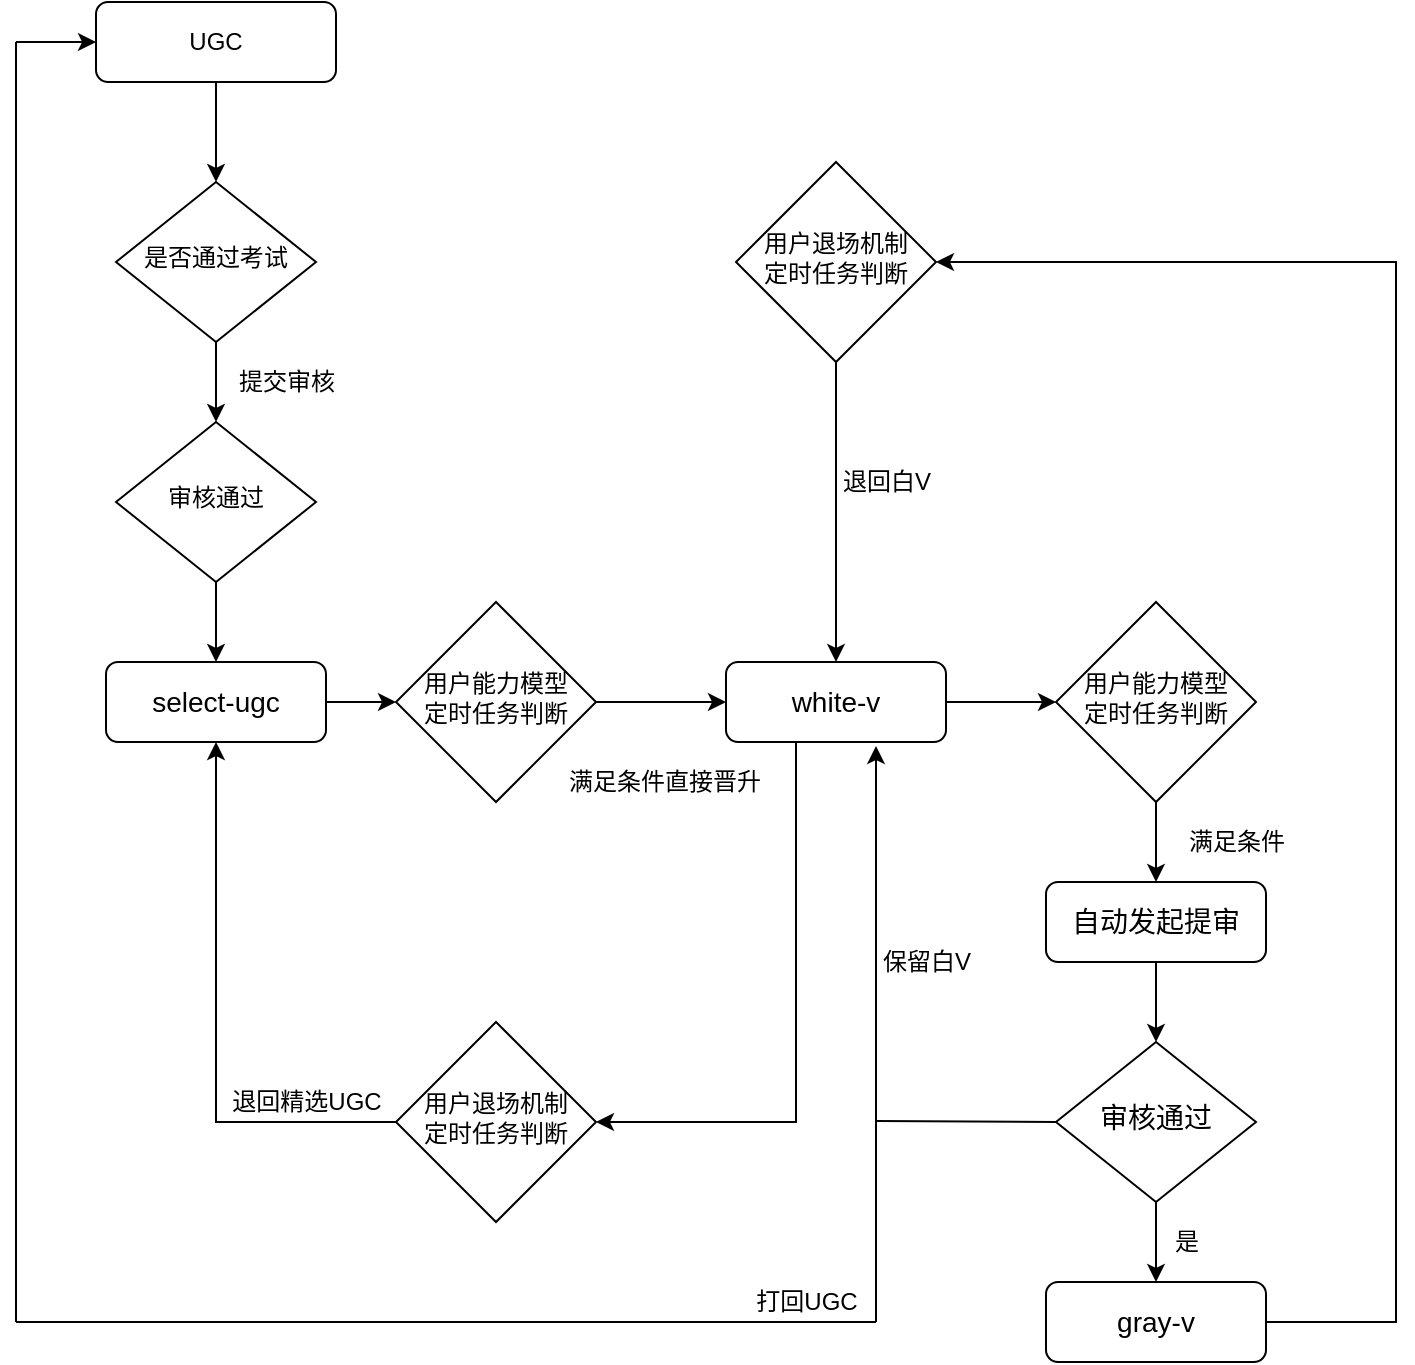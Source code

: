 <mxfile version="14.9.3" type="github">
  <diagram id="C5RBs43oDa-KdzZeNtuy" name="Page-1">
    <mxGraphModel dx="2028" dy="1069" grid="1" gridSize="10" guides="1" tooltips="1" connect="1" arrows="1" fold="1" page="1" pageScale="1" pageWidth="827" pageHeight="1169" math="0" shadow="0">
      <root>
        <mxCell id="WIyWlLk6GJQsqaUBKTNV-0" />
        <mxCell id="WIyWlLk6GJQsqaUBKTNV-1" parent="WIyWlLk6GJQsqaUBKTNV-0" />
        <mxCell id="Xq3hN3Po2SbpYADvEZYe-90" style="edgeStyle=none;rounded=0;orthogonalLoop=1;jettySize=auto;html=1;entryX=0.5;entryY=0;entryDx=0;entryDy=0;" edge="1" parent="WIyWlLk6GJQsqaUBKTNV-1" source="WIyWlLk6GJQsqaUBKTNV-3" target="WIyWlLk6GJQsqaUBKTNV-6">
          <mxGeometry relative="1" as="geometry" />
        </mxCell>
        <mxCell id="WIyWlLk6GJQsqaUBKTNV-3" value="UGC" style="rounded=1;whiteSpace=wrap;html=1;fontSize=12;glass=0;strokeWidth=1;shadow=0;" parent="WIyWlLk6GJQsqaUBKTNV-1" vertex="1">
          <mxGeometry x="110" y="220" width="120" height="40" as="geometry" />
        </mxCell>
        <mxCell id="Xq3hN3Po2SbpYADvEZYe-91" value="" style="edgeStyle=none;rounded=0;orthogonalLoop=1;jettySize=auto;html=1;" edge="1" parent="WIyWlLk6GJQsqaUBKTNV-1" source="WIyWlLk6GJQsqaUBKTNV-6" target="WIyWlLk6GJQsqaUBKTNV-10">
          <mxGeometry relative="1" as="geometry" />
        </mxCell>
        <mxCell id="WIyWlLk6GJQsqaUBKTNV-6" value="是否通过考试" style="rhombus;whiteSpace=wrap;html=1;shadow=0;fontFamily=Helvetica;fontSize=12;align=center;strokeWidth=1;spacing=6;spacingTop=-4;" parent="WIyWlLk6GJQsqaUBKTNV-1" vertex="1">
          <mxGeometry x="120" y="310" width="100" height="80" as="geometry" />
        </mxCell>
        <mxCell id="Xq3hN3Po2SbpYADvEZYe-18" style="edgeStyle=orthogonalEdgeStyle;rounded=0;orthogonalLoop=1;jettySize=auto;html=1;exitX=0.5;exitY=1;exitDx=0;exitDy=0;entryX=0.5;entryY=0;entryDx=0;entryDy=0;" edge="1" parent="WIyWlLk6GJQsqaUBKTNV-1" source="WIyWlLk6GJQsqaUBKTNV-10" target="Xq3hN3Po2SbpYADvEZYe-17">
          <mxGeometry relative="1" as="geometry" />
        </mxCell>
        <mxCell id="WIyWlLk6GJQsqaUBKTNV-10" value="审核通过" style="rhombus;whiteSpace=wrap;html=1;shadow=0;fontFamily=Helvetica;fontSize=12;align=center;strokeWidth=1;spacing=6;spacingTop=-4;" parent="WIyWlLk6GJQsqaUBKTNV-1" vertex="1">
          <mxGeometry x="120" y="430" width="100" height="80" as="geometry" />
        </mxCell>
        <mxCell id="Xq3hN3Po2SbpYADvEZYe-4" style="edgeStyle=orthogonalEdgeStyle;rounded=0;orthogonalLoop=1;jettySize=auto;html=1;exitX=0.5;exitY=0;exitDx=0;exitDy=0;" edge="1" parent="WIyWlLk6GJQsqaUBKTNV-1">
          <mxGeometry relative="1" as="geometry">
            <mxPoint x="170" y="560" as="targetPoint" />
            <mxPoint x="170" y="550" as="sourcePoint" />
          </mxGeometry>
        </mxCell>
        <mxCell id="Xq3hN3Po2SbpYADvEZYe-23" style="edgeStyle=orthogonalEdgeStyle;rounded=0;orthogonalLoop=1;jettySize=auto;html=1;exitX=1;exitY=0.5;exitDx=0;exitDy=0;entryX=0;entryY=0.5;entryDx=0;entryDy=0;" edge="1" parent="WIyWlLk6GJQsqaUBKTNV-1" source="Xq3hN3Po2SbpYADvEZYe-3" target="Xq3hN3Po2SbpYADvEZYe-7">
          <mxGeometry relative="1" as="geometry" />
        </mxCell>
        <mxCell id="Xq3hN3Po2SbpYADvEZYe-3" value="用户能力模型&lt;br&gt;定时任务判断" style="rhombus;whiteSpace=wrap;html=1;shadow=0;fontFamily=Helvetica;fontSize=12;align=center;strokeWidth=1;spacing=6;spacingTop=-4;" vertex="1" parent="WIyWlLk6GJQsqaUBKTNV-1">
          <mxGeometry x="260" y="520" width="100" height="100" as="geometry" />
        </mxCell>
        <mxCell id="Xq3hN3Po2SbpYADvEZYe-6" value="保留白V" style="text;html=1;resizable=0;autosize=1;align=center;verticalAlign=middle;points=[];fillColor=none;strokeColor=none;rounded=0;" vertex="1" parent="WIyWlLk6GJQsqaUBKTNV-1">
          <mxGeometry x="495" y="690" width="60" height="20" as="geometry" />
        </mxCell>
        <mxCell id="Xq3hN3Po2SbpYADvEZYe-26" value="" style="edgeStyle=orthogonalEdgeStyle;rounded=0;orthogonalLoop=1;jettySize=auto;html=1;" edge="1" parent="WIyWlLk6GJQsqaUBKTNV-1" source="Xq3hN3Po2SbpYADvEZYe-7" target="Xq3hN3Po2SbpYADvEZYe-25">
          <mxGeometry relative="1" as="geometry" />
        </mxCell>
        <mxCell id="Xq3hN3Po2SbpYADvEZYe-42" style="edgeStyle=orthogonalEdgeStyle;rounded=0;orthogonalLoop=1;jettySize=auto;html=1;exitX=0.25;exitY=1;exitDx=0;exitDy=0;entryX=1;entryY=0.5;entryDx=0;entryDy=0;" edge="1" parent="WIyWlLk6GJQsqaUBKTNV-1" source="Xq3hN3Po2SbpYADvEZYe-7" target="Xq3hN3Po2SbpYADvEZYe-37">
          <mxGeometry relative="1" as="geometry">
            <mxPoint x="453" y="780" as="targetPoint" />
            <Array as="points">
              <mxPoint x="460" y="590" />
              <mxPoint x="460" y="780" />
            </Array>
          </mxGeometry>
        </mxCell>
        <mxCell id="Xq3hN3Po2SbpYADvEZYe-7" value="&lt;font style=&quot;font-size: 14px&quot;&gt;white-v&lt;/font&gt;" style="rounded=1;whiteSpace=wrap;html=1;fontSize=12;glass=0;strokeWidth=1;shadow=0;" vertex="1" parent="WIyWlLk6GJQsqaUBKTNV-1">
          <mxGeometry x="425" y="550" width="110" height="40" as="geometry" />
        </mxCell>
        <mxCell id="Xq3hN3Po2SbpYADvEZYe-11" value="满足条件直接晋升" style="text;html=1;resizable=0;autosize=1;align=center;verticalAlign=middle;points=[];fillColor=none;strokeColor=none;rounded=0;" vertex="1" parent="WIyWlLk6GJQsqaUBKTNV-1">
          <mxGeometry x="339" y="600" width="110" height="20" as="geometry" />
        </mxCell>
        <mxCell id="Xq3hN3Po2SbpYADvEZYe-24" style="edgeStyle=orthogonalEdgeStyle;rounded=0;orthogonalLoop=1;jettySize=auto;html=1;exitX=1;exitY=0.5;exitDx=0;exitDy=0;entryX=0;entryY=0.5;entryDx=0;entryDy=0;" edge="1" parent="WIyWlLk6GJQsqaUBKTNV-1" source="Xq3hN3Po2SbpYADvEZYe-17" target="Xq3hN3Po2SbpYADvEZYe-3">
          <mxGeometry relative="1" as="geometry" />
        </mxCell>
        <mxCell id="Xq3hN3Po2SbpYADvEZYe-17" value="&lt;font style=&quot;font-size: 14px&quot;&gt;select-ugc&lt;/font&gt;" style="rounded=1;whiteSpace=wrap;html=1;fontSize=12;glass=0;strokeWidth=1;shadow=0;" vertex="1" parent="WIyWlLk6GJQsqaUBKTNV-1">
          <mxGeometry x="115" y="550" width="110" height="40" as="geometry" />
        </mxCell>
        <mxCell id="Xq3hN3Po2SbpYADvEZYe-28" value="" style="edgeStyle=orthogonalEdgeStyle;rounded=0;orthogonalLoop=1;jettySize=auto;html=1;" edge="1" parent="WIyWlLk6GJQsqaUBKTNV-1" source="Xq3hN3Po2SbpYADvEZYe-25" target="Xq3hN3Po2SbpYADvEZYe-27">
          <mxGeometry relative="1" as="geometry" />
        </mxCell>
        <mxCell id="Xq3hN3Po2SbpYADvEZYe-25" value="用户能力模型&lt;br&gt;定时任务判断" style="rhombus;whiteSpace=wrap;html=1;shadow=0;fontFamily=Helvetica;fontSize=12;align=center;strokeWidth=1;spacing=6;spacingTop=-4;" vertex="1" parent="WIyWlLk6GJQsqaUBKTNV-1">
          <mxGeometry x="590" y="520" width="100" height="100" as="geometry" />
        </mxCell>
        <mxCell id="Xq3hN3Po2SbpYADvEZYe-31" value="" style="edgeStyle=orthogonalEdgeStyle;rounded=0;orthogonalLoop=1;jettySize=auto;html=1;" edge="1" parent="WIyWlLk6GJQsqaUBKTNV-1" source="Xq3hN3Po2SbpYADvEZYe-27" target="Xq3hN3Po2SbpYADvEZYe-30">
          <mxGeometry relative="1" as="geometry" />
        </mxCell>
        <mxCell id="Xq3hN3Po2SbpYADvEZYe-27" value="&lt;span style=&quot;font-size: 14px&quot;&gt;自动发起提审&lt;/span&gt;" style="rounded=1;whiteSpace=wrap;html=1;fontSize=12;glass=0;strokeWidth=1;shadow=0;" vertex="1" parent="WIyWlLk6GJQsqaUBKTNV-1">
          <mxGeometry x="585" y="660" width="110" height="40" as="geometry" />
        </mxCell>
        <mxCell id="Xq3hN3Po2SbpYADvEZYe-29" value="是" style="text;html=1;resizable=0;autosize=1;align=center;verticalAlign=middle;points=[];fillColor=none;strokeColor=none;rounded=0;" vertex="1" parent="WIyWlLk6GJQsqaUBKTNV-1">
          <mxGeometry x="640" y="830" width="30" height="20" as="geometry" />
        </mxCell>
        <mxCell id="Xq3hN3Po2SbpYADvEZYe-87" style="edgeStyle=none;rounded=0;orthogonalLoop=1;jettySize=auto;html=1;exitX=0.5;exitY=1;exitDx=0;exitDy=0;entryX=0.5;entryY=0;entryDx=0;entryDy=0;" edge="1" parent="WIyWlLk6GJQsqaUBKTNV-1" source="Xq3hN3Po2SbpYADvEZYe-30" target="Xq3hN3Po2SbpYADvEZYe-32">
          <mxGeometry relative="1" as="geometry" />
        </mxCell>
        <mxCell id="Xq3hN3Po2SbpYADvEZYe-30" value="&lt;font style=&quot;font-size: 14px&quot;&gt;审核通过&lt;/font&gt;" style="rhombus;whiteSpace=wrap;html=1;shadow=0;fontFamily=Helvetica;fontSize=12;align=center;strokeWidth=1;spacing=6;spacingTop=-4;" vertex="1" parent="WIyWlLk6GJQsqaUBKTNV-1">
          <mxGeometry x="590" y="740" width="100" height="80" as="geometry" />
        </mxCell>
        <mxCell id="Xq3hN3Po2SbpYADvEZYe-52" style="edgeStyle=elbowEdgeStyle;rounded=0;orthogonalLoop=1;jettySize=auto;html=1;entryX=1;entryY=0.5;entryDx=0;entryDy=0;entryPerimeter=0;" edge="1" parent="WIyWlLk6GJQsqaUBKTNV-1" source="Xq3hN3Po2SbpYADvEZYe-32" target="Xq3hN3Po2SbpYADvEZYe-36">
          <mxGeometry relative="1" as="geometry">
            <mxPoint x="750" y="880" as="targetPoint" />
            <Array as="points">
              <mxPoint x="760" y="470" />
              <mxPoint x="780" y="420" />
              <mxPoint x="760" y="680" />
              <mxPoint x="750" y="760" />
              <mxPoint x="740" y="830" />
            </Array>
          </mxGeometry>
        </mxCell>
        <mxCell id="Xq3hN3Po2SbpYADvEZYe-32" value="&lt;font style=&quot;font-size: 14px&quot;&gt;gray-v&lt;/font&gt;" style="rounded=1;whiteSpace=wrap;html=1;fontSize=12;glass=0;strokeWidth=1;shadow=0;" vertex="1" parent="WIyWlLk6GJQsqaUBKTNV-1">
          <mxGeometry x="585" y="860" width="110" height="40" as="geometry" />
        </mxCell>
        <mxCell id="Xq3hN3Po2SbpYADvEZYe-53" style="edgeStyle=elbowEdgeStyle;rounded=0;orthogonalLoop=1;jettySize=auto;html=1;exitX=0.5;exitY=1;exitDx=0;exitDy=0;entryX=0.5;entryY=0;entryDx=0;entryDy=0;" edge="1" parent="WIyWlLk6GJQsqaUBKTNV-1" source="Xq3hN3Po2SbpYADvEZYe-36" target="Xq3hN3Po2SbpYADvEZYe-7">
          <mxGeometry relative="1" as="geometry" />
        </mxCell>
        <mxCell id="Xq3hN3Po2SbpYADvEZYe-36" value="用户退场机制&lt;br&gt;定时任务判断" style="rhombus;whiteSpace=wrap;html=1;shadow=0;fontFamily=Helvetica;fontSize=12;align=center;strokeWidth=1;spacing=6;spacingTop=-4;" vertex="1" parent="WIyWlLk6GJQsqaUBKTNV-1">
          <mxGeometry x="430" y="300" width="100" height="100" as="geometry" />
        </mxCell>
        <mxCell id="Xq3hN3Po2SbpYADvEZYe-39" style="edgeStyle=orthogonalEdgeStyle;rounded=0;orthogonalLoop=1;jettySize=auto;html=1;exitX=0;exitY=0.5;exitDx=0;exitDy=0;entryX=0.5;entryY=1;entryDx=0;entryDy=0;" edge="1" parent="WIyWlLk6GJQsqaUBKTNV-1" source="Xq3hN3Po2SbpYADvEZYe-37" target="Xq3hN3Po2SbpYADvEZYe-17">
          <mxGeometry relative="1" as="geometry">
            <mxPoint x="170" y="725" as="targetPoint" />
          </mxGeometry>
        </mxCell>
        <mxCell id="Xq3hN3Po2SbpYADvEZYe-37" value="用户退场机制&lt;br&gt;定时任务判断" style="rhombus;whiteSpace=wrap;html=1;shadow=0;fontFamily=Helvetica;fontSize=12;align=center;strokeWidth=1;spacing=6;spacingTop=-4;" vertex="1" parent="WIyWlLk6GJQsqaUBKTNV-1">
          <mxGeometry x="260" y="730" width="100" height="100" as="geometry" />
        </mxCell>
        <mxCell id="Xq3hN3Po2SbpYADvEZYe-54" value="打回UGC" style="text;html=1;resizable=0;autosize=1;align=center;verticalAlign=middle;points=[];fillColor=none;strokeColor=none;rounded=0;" vertex="1" parent="WIyWlLk6GJQsqaUBKTNV-1">
          <mxGeometry x="430" y="860" width="70" height="20" as="geometry" />
        </mxCell>
        <mxCell id="Xq3hN3Po2SbpYADvEZYe-60" style="edgeStyle=none;rounded=0;orthogonalLoop=1;jettySize=auto;html=1;" edge="1" parent="WIyWlLk6GJQsqaUBKTNV-1">
          <mxGeometry relative="1" as="geometry">
            <mxPoint x="500" y="592" as="targetPoint" />
            <mxPoint x="500" y="780" as="sourcePoint" />
            <Array as="points" />
          </mxGeometry>
        </mxCell>
        <mxCell id="Xq3hN3Po2SbpYADvEZYe-73" value="" style="endArrow=none;html=1;entryX=0;entryY=0.5;entryDx=0;entryDy=0;" edge="1" parent="WIyWlLk6GJQsqaUBKTNV-1" target="Xq3hN3Po2SbpYADvEZYe-30">
          <mxGeometry width="50" height="50" relative="1" as="geometry">
            <mxPoint x="500" y="779.5" as="sourcePoint" />
            <mxPoint x="560" y="779.5" as="targetPoint" />
          </mxGeometry>
        </mxCell>
        <mxCell id="Xq3hN3Po2SbpYADvEZYe-81" value="" style="endArrow=none;html=1;" edge="1" parent="WIyWlLk6GJQsqaUBKTNV-1">
          <mxGeometry width="50" height="50" relative="1" as="geometry">
            <mxPoint x="70" y="880" as="sourcePoint" />
            <mxPoint x="70" y="240" as="targetPoint" />
          </mxGeometry>
        </mxCell>
        <mxCell id="Xq3hN3Po2SbpYADvEZYe-83" value="" style="endArrow=classic;html=1;" edge="1" parent="WIyWlLk6GJQsqaUBKTNV-1">
          <mxGeometry width="50" height="50" relative="1" as="geometry">
            <mxPoint x="70" y="240" as="sourcePoint" />
            <mxPoint x="110" y="240" as="targetPoint" />
          </mxGeometry>
        </mxCell>
        <mxCell id="Xq3hN3Po2SbpYADvEZYe-84" value="退回精选UGC" style="text;html=1;resizable=0;autosize=1;align=center;verticalAlign=middle;points=[];fillColor=none;strokeColor=none;rounded=0;" vertex="1" parent="WIyWlLk6GJQsqaUBKTNV-1">
          <mxGeometry x="170" y="760" width="90" height="20" as="geometry" />
        </mxCell>
        <mxCell id="Xq3hN3Po2SbpYADvEZYe-85" value="退回白V" style="text;html=1;resizable=0;autosize=1;align=center;verticalAlign=middle;points=[];fillColor=none;strokeColor=none;rounded=0;" vertex="1" parent="WIyWlLk6GJQsqaUBKTNV-1">
          <mxGeometry x="475" y="450" width="60" height="20" as="geometry" />
        </mxCell>
        <mxCell id="Xq3hN3Po2SbpYADvEZYe-89" value="满足条件" style="text;html=1;align=center;verticalAlign=middle;resizable=0;points=[];autosize=1;strokeColor=none;" vertex="1" parent="WIyWlLk6GJQsqaUBKTNV-1">
          <mxGeometry x="650" y="630" width="60" height="20" as="geometry" />
        </mxCell>
        <mxCell id="Xq3hN3Po2SbpYADvEZYe-93" value="提交审核" style="text;html=1;resizable=0;autosize=1;align=center;verticalAlign=middle;points=[];fillColor=none;strokeColor=none;rounded=0;" vertex="1" parent="WIyWlLk6GJQsqaUBKTNV-1">
          <mxGeometry x="175" y="400" width="60" height="20" as="geometry" />
        </mxCell>
        <mxCell id="Xq3hN3Po2SbpYADvEZYe-95" value="" style="endArrow=none;html=1;" edge="1" parent="WIyWlLk6GJQsqaUBKTNV-1">
          <mxGeometry width="50" height="50" relative="1" as="geometry">
            <mxPoint x="500" y="880" as="sourcePoint" />
            <mxPoint x="500" y="780" as="targetPoint" />
          </mxGeometry>
        </mxCell>
        <mxCell id="Xq3hN3Po2SbpYADvEZYe-97" value="" style="endArrow=none;html=1;" edge="1" parent="WIyWlLk6GJQsqaUBKTNV-1">
          <mxGeometry width="50" height="50" relative="1" as="geometry">
            <mxPoint x="70" y="880" as="sourcePoint" />
            <mxPoint x="500" y="880" as="targetPoint" />
          </mxGeometry>
        </mxCell>
      </root>
    </mxGraphModel>
  </diagram>
</mxfile>
